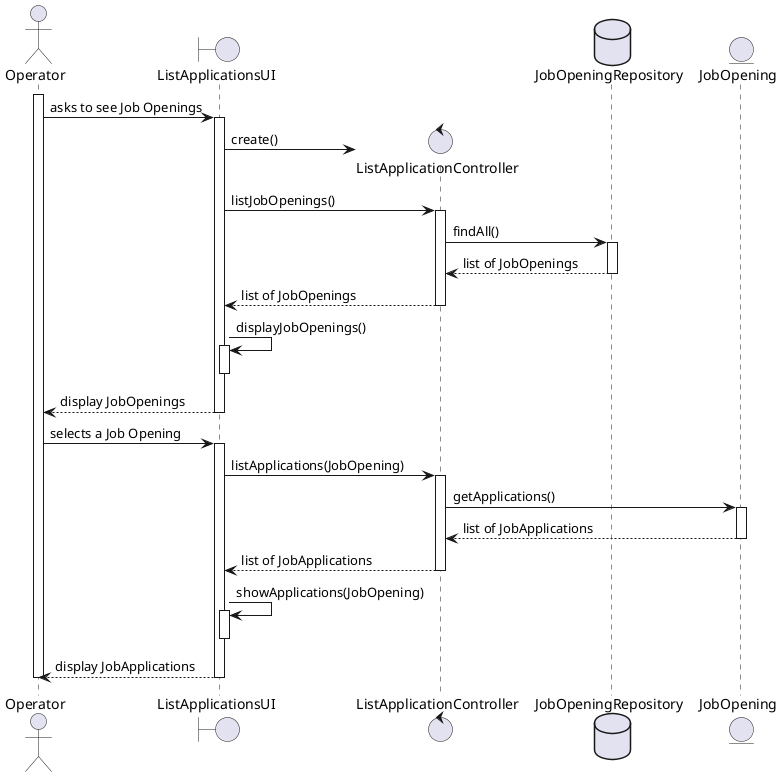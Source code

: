 @startuml

actor Operator as User
boundary "ListApplicationsUI" as UI
control "ListApplicationController" as Controller
database "JobOpeningRepository" as Repository
entity "JobOpening" as JobOpening



activate User
User -> UI : asks to see Job Openings
activate UI
UI -> Controller** : create()
UI -> Controller : listJobOpenings()
activate Controller
Controller -> Repository : findAll()
activate Repository
Repository --> Controller : list of JobOpenings
deactivate Repository
Controller --> UI : list of JobOpenings
deactivate Controller
UI -> UI : displayJobOpenings()
activate UI
deactivate UI
UI --> User : display JobOpenings
deactivate UI

User -> UI : selects a Job Opening
activate UI
UI -> Controller : listApplications(JobOpening)
activate Controller
Controller -> JobOpening : getApplications() 
activate JobOpening
JobOpening --> Controller : list of JobApplications
deactivate JobOpening
Controller --> UI : list of JobApplications
deactivate Controller
UI -> UI : showApplications(JobOpening)
activate UI
deactivate UI
UI --> User : display JobApplications
deactivate UI
deactivate User
@enduml
